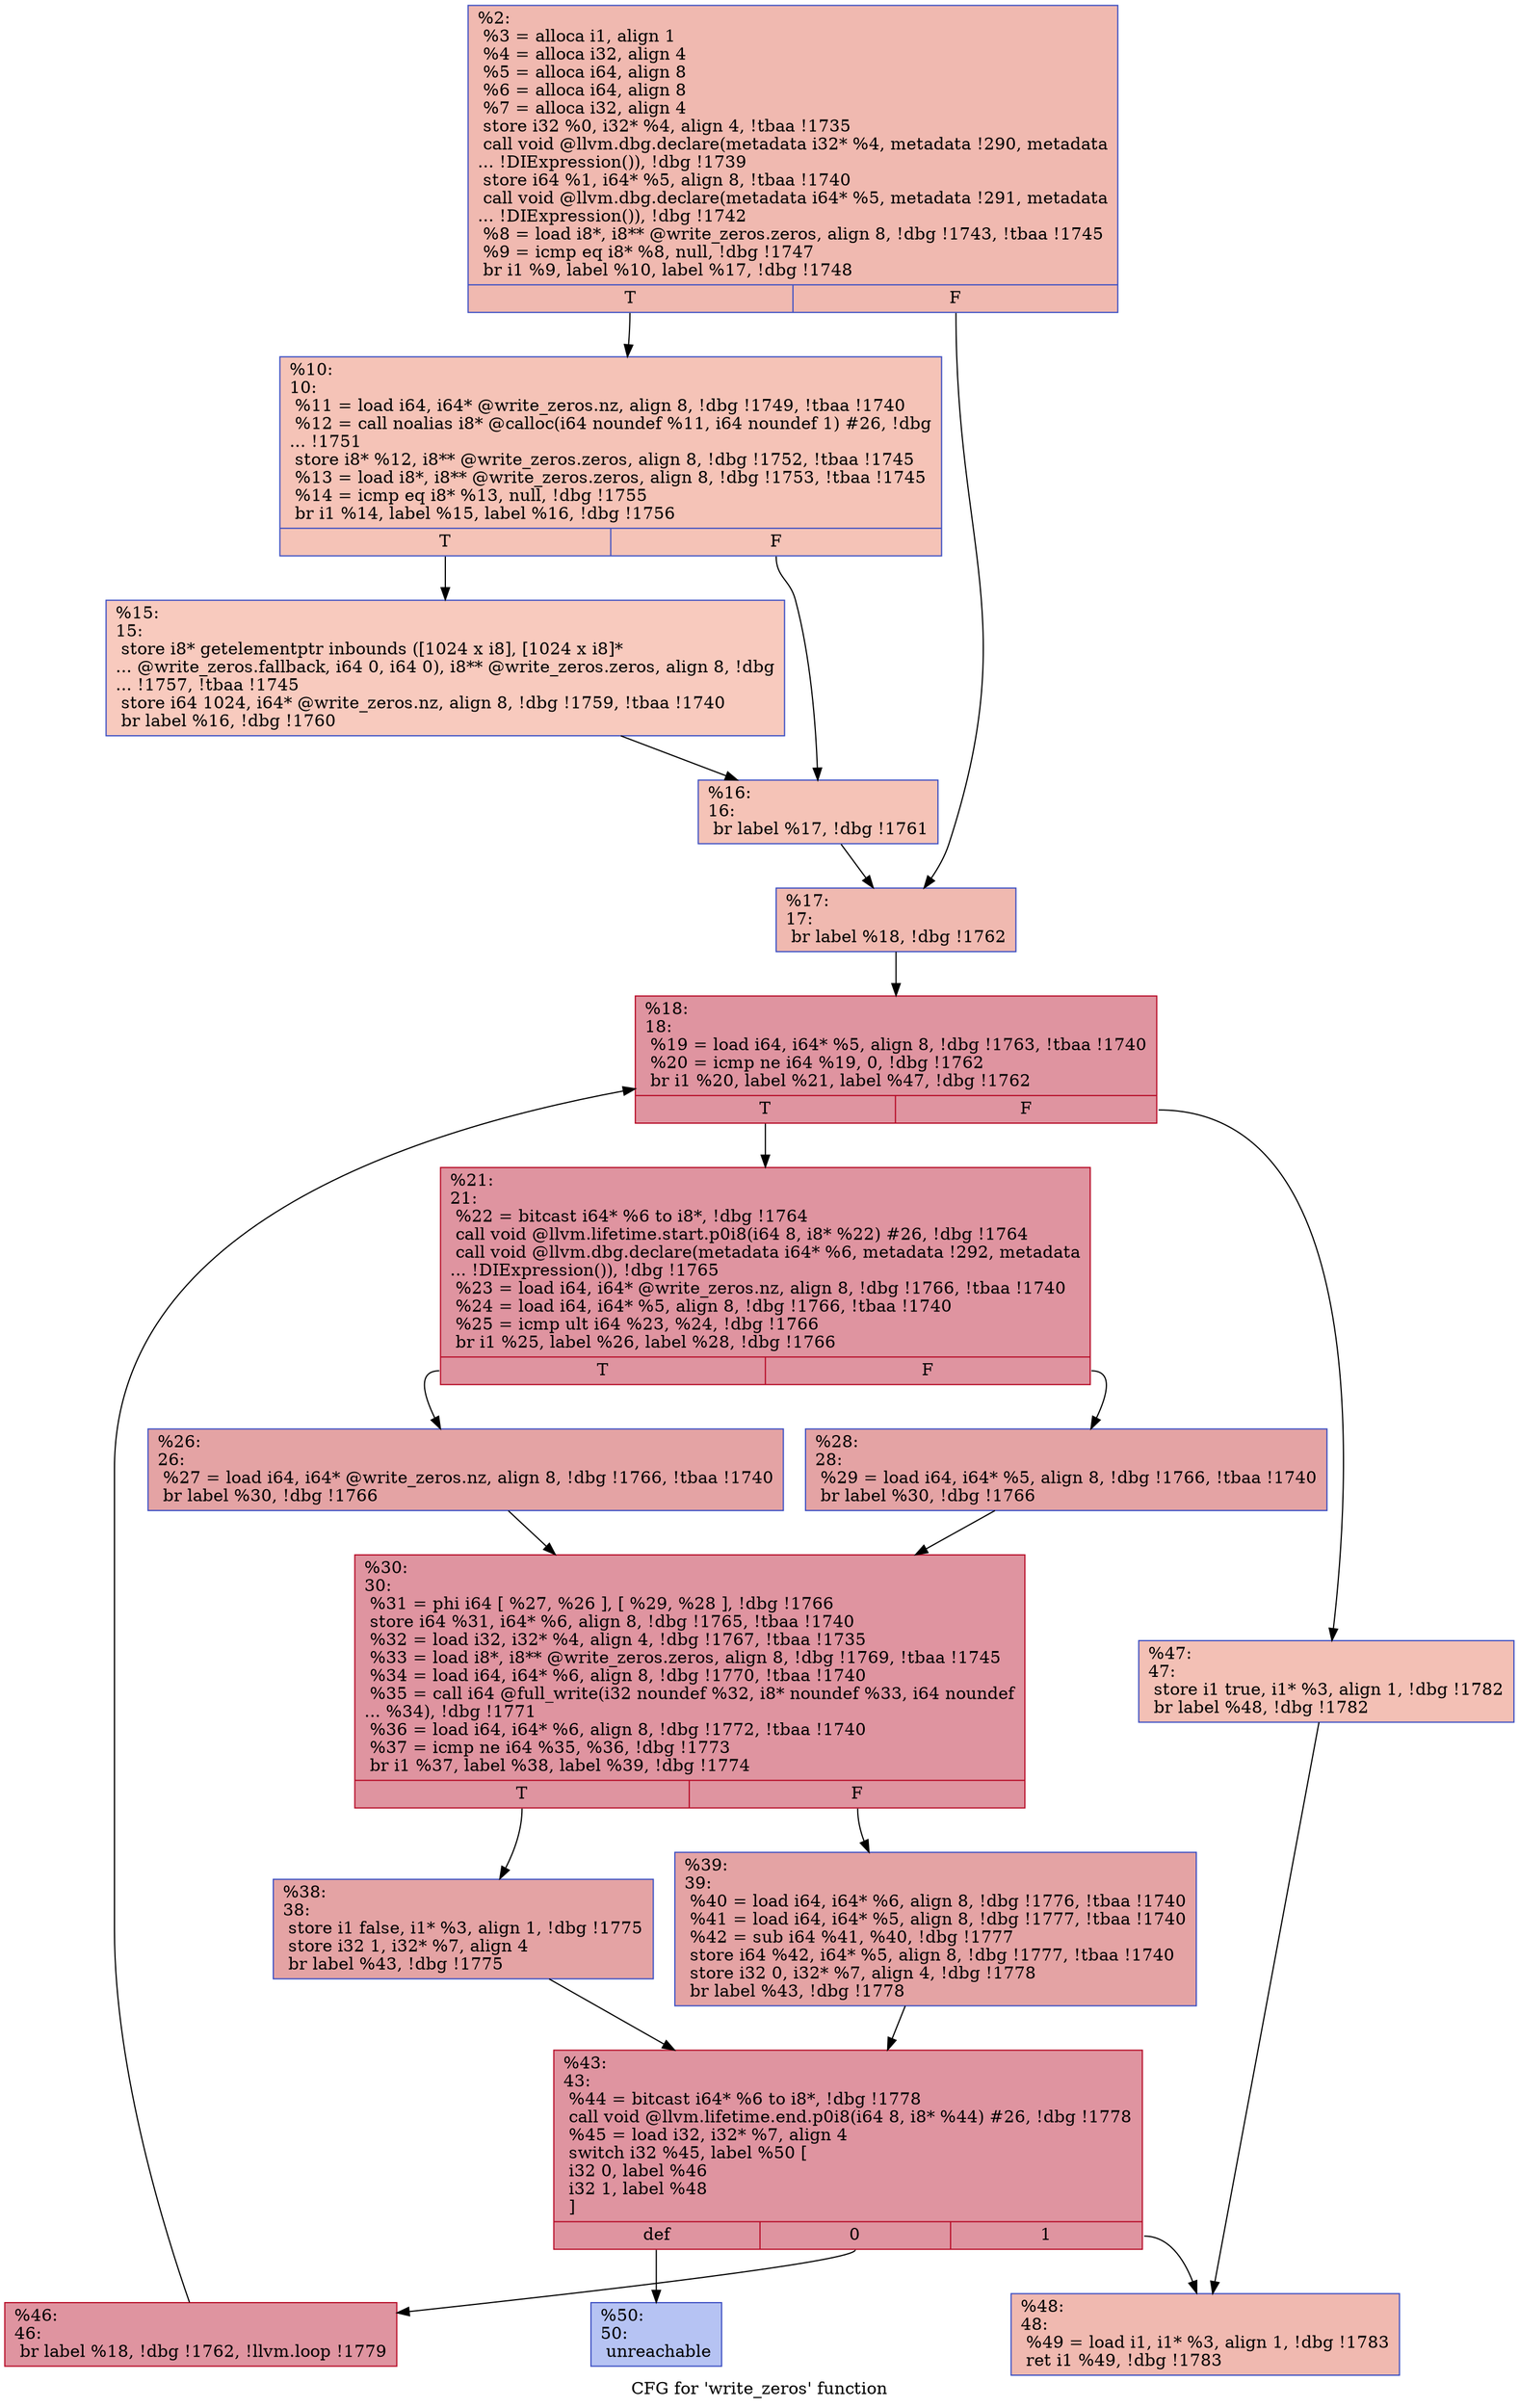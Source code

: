digraph "CFG for 'write_zeros' function" {
	label="CFG for 'write_zeros' function";

	Node0x1899730 [shape=record,color="#3d50c3ff", style=filled, fillcolor="#de614d70",label="{%2:\l  %3 = alloca i1, align 1\l  %4 = alloca i32, align 4\l  %5 = alloca i64, align 8\l  %6 = alloca i64, align 8\l  %7 = alloca i32, align 4\l  store i32 %0, i32* %4, align 4, !tbaa !1735\l  call void @llvm.dbg.declare(metadata i32* %4, metadata !290, metadata\l... !DIExpression()), !dbg !1739\l  store i64 %1, i64* %5, align 8, !tbaa !1740\l  call void @llvm.dbg.declare(metadata i64* %5, metadata !291, metadata\l... !DIExpression()), !dbg !1742\l  %8 = load i8*, i8** @write_zeros.zeros, align 8, !dbg !1743, !tbaa !1745\l  %9 = icmp eq i8* %8, null, !dbg !1747\l  br i1 %9, label %10, label %17, !dbg !1748\l|{<s0>T|<s1>F}}"];
	Node0x1899730:s0 -> Node0x1899810;
	Node0x1899730:s1 -> Node0x1899900;
	Node0x1899810 [shape=record,color="#3d50c3ff", style=filled, fillcolor="#e8765c70",label="{%10:\l10:                                               \l  %11 = load i64, i64* @write_zeros.nz, align 8, !dbg !1749, !tbaa !1740\l  %12 = call noalias i8* @calloc(i64 noundef %11, i64 noundef 1) #26, !dbg\l... !1751\l  store i8* %12, i8** @write_zeros.zeros, align 8, !dbg !1752, !tbaa !1745\l  %13 = load i8*, i8** @write_zeros.zeros, align 8, !dbg !1753, !tbaa !1745\l  %14 = icmp eq i8* %13, null, !dbg !1755\l  br i1 %14, label %15, label %16, !dbg !1756\l|{<s0>T|<s1>F}}"];
	Node0x1899810:s0 -> Node0x1899860;
	Node0x1899810:s1 -> Node0x18998b0;
	Node0x1899860 [shape=record,color="#3d50c3ff", style=filled, fillcolor="#ef886b70",label="{%15:\l15:                                               \l  store i8* getelementptr inbounds ([1024 x i8], [1024 x i8]*\l... @write_zeros.fallback, i64 0, i64 0), i8** @write_zeros.zeros, align 8, !dbg\l... !1757, !tbaa !1745\l  store i64 1024, i64* @write_zeros.nz, align 8, !dbg !1759, !tbaa !1740\l  br label %16, !dbg !1760\l}"];
	Node0x1899860 -> Node0x18998b0;
	Node0x18998b0 [shape=record,color="#3d50c3ff", style=filled, fillcolor="#e8765c70",label="{%16:\l16:                                               \l  br label %17, !dbg !1761\l}"];
	Node0x18998b0 -> Node0x1899900;
	Node0x1899900 [shape=record,color="#3d50c3ff", style=filled, fillcolor="#de614d70",label="{%17:\l17:                                               \l  br label %18, !dbg !1762\l}"];
	Node0x1899900 -> Node0x1899950;
	Node0x1899950 [shape=record,color="#b70d28ff", style=filled, fillcolor="#b70d2870",label="{%18:\l18:                                               \l  %19 = load i64, i64* %5, align 8, !dbg !1763, !tbaa !1740\l  %20 = icmp ne i64 %19, 0, !dbg !1762\l  br i1 %20, label %21, label %47, !dbg !1762\l|{<s0>T|<s1>F}}"];
	Node0x1899950:s0 -> Node0x18999a0;
	Node0x1899950:s1 -> Node0x1899c20;
	Node0x18999a0 [shape=record,color="#b70d28ff", style=filled, fillcolor="#b70d2870",label="{%21:\l21:                                               \l  %22 = bitcast i64* %6 to i8*, !dbg !1764\l  call void @llvm.lifetime.start.p0i8(i64 8, i8* %22) #26, !dbg !1764\l  call void @llvm.dbg.declare(metadata i64* %6, metadata !292, metadata\l... !DIExpression()), !dbg !1765\l  %23 = load i64, i64* @write_zeros.nz, align 8, !dbg !1766, !tbaa !1740\l  %24 = load i64, i64* %5, align 8, !dbg !1766, !tbaa !1740\l  %25 = icmp ult i64 %23, %24, !dbg !1766\l  br i1 %25, label %26, label %28, !dbg !1766\l|{<s0>T|<s1>F}}"];
	Node0x18999a0:s0 -> Node0x18999f0;
	Node0x18999a0:s1 -> Node0x1899a40;
	Node0x18999f0 [shape=record,color="#3d50c3ff", style=filled, fillcolor="#c32e3170",label="{%26:\l26:                                               \l  %27 = load i64, i64* @write_zeros.nz, align 8, !dbg !1766, !tbaa !1740\l  br label %30, !dbg !1766\l}"];
	Node0x18999f0 -> Node0x1899a90;
	Node0x1899a40 [shape=record,color="#3d50c3ff", style=filled, fillcolor="#c32e3170",label="{%28:\l28:                                               \l  %29 = load i64, i64* %5, align 8, !dbg !1766, !tbaa !1740\l  br label %30, !dbg !1766\l}"];
	Node0x1899a40 -> Node0x1899a90;
	Node0x1899a90 [shape=record,color="#b70d28ff", style=filled, fillcolor="#b70d2870",label="{%30:\l30:                                               \l  %31 = phi i64 [ %27, %26 ], [ %29, %28 ], !dbg !1766\l  store i64 %31, i64* %6, align 8, !dbg !1765, !tbaa !1740\l  %32 = load i32, i32* %4, align 4, !dbg !1767, !tbaa !1735\l  %33 = load i8*, i8** @write_zeros.zeros, align 8, !dbg !1769, !tbaa !1745\l  %34 = load i64, i64* %6, align 8, !dbg !1770, !tbaa !1740\l  %35 = call i64 @full_write(i32 noundef %32, i8* noundef %33, i64 noundef\l... %34), !dbg !1771\l  %36 = load i64, i64* %6, align 8, !dbg !1772, !tbaa !1740\l  %37 = icmp ne i64 %35, %36, !dbg !1773\l  br i1 %37, label %38, label %39, !dbg !1774\l|{<s0>T|<s1>F}}"];
	Node0x1899a90:s0 -> Node0x1899ae0;
	Node0x1899a90:s1 -> Node0x1899b30;
	Node0x1899ae0 [shape=record,color="#3d50c3ff", style=filled, fillcolor="#c32e3170",label="{%38:\l38:                                               \l  store i1 false, i1* %3, align 1, !dbg !1775\l  store i32 1, i32* %7, align 4\l  br label %43, !dbg !1775\l}"];
	Node0x1899ae0 -> Node0x1899b80;
	Node0x1899b30 [shape=record,color="#3d50c3ff", style=filled, fillcolor="#c32e3170",label="{%39:\l39:                                               \l  %40 = load i64, i64* %6, align 8, !dbg !1776, !tbaa !1740\l  %41 = load i64, i64* %5, align 8, !dbg !1777, !tbaa !1740\l  %42 = sub i64 %41, %40, !dbg !1777\l  store i64 %42, i64* %5, align 8, !dbg !1777, !tbaa !1740\l  store i32 0, i32* %7, align 4, !dbg !1778\l  br label %43, !dbg !1778\l}"];
	Node0x1899b30 -> Node0x1899b80;
	Node0x1899b80 [shape=record,color="#b70d28ff", style=filled, fillcolor="#b70d2870",label="{%43:\l43:                                               \l  %44 = bitcast i64* %6 to i8*, !dbg !1778\l  call void @llvm.lifetime.end.p0i8(i64 8, i8* %44) #26, !dbg !1778\l  %45 = load i32, i32* %7, align 4\l  switch i32 %45, label %50 [\l    i32 0, label %46\l    i32 1, label %48\l  ]\l|{<s0>def|<s1>0|<s2>1}}"];
	Node0x1899b80:s0 -> Node0x1899cc0;
	Node0x1899b80:s1 -> Node0x1899bd0;
	Node0x1899b80:s2 -> Node0x1899c70;
	Node0x1899bd0 [shape=record,color="#b70d28ff", style=filled, fillcolor="#b70d2870",label="{%46:\l46:                                               \l  br label %18, !dbg !1762, !llvm.loop !1779\l}"];
	Node0x1899bd0 -> Node0x1899950;
	Node0x1899c20 [shape=record,color="#3d50c3ff", style=filled, fillcolor="#e5705870",label="{%47:\l47:                                               \l  store i1 true, i1* %3, align 1, !dbg !1782\l  br label %48, !dbg !1782\l}"];
	Node0x1899c20 -> Node0x1899c70;
	Node0x1899c70 [shape=record,color="#3d50c3ff", style=filled, fillcolor="#de614d70",label="{%48:\l48:                                               \l  %49 = load i1, i1* %3, align 1, !dbg !1783\l  ret i1 %49, !dbg !1783\l}"];
	Node0x1899cc0 [shape=record,color="#3d50c3ff", style=filled, fillcolor="#5977e370",label="{%50:\l50:                                               \l  unreachable\l}"];
}
